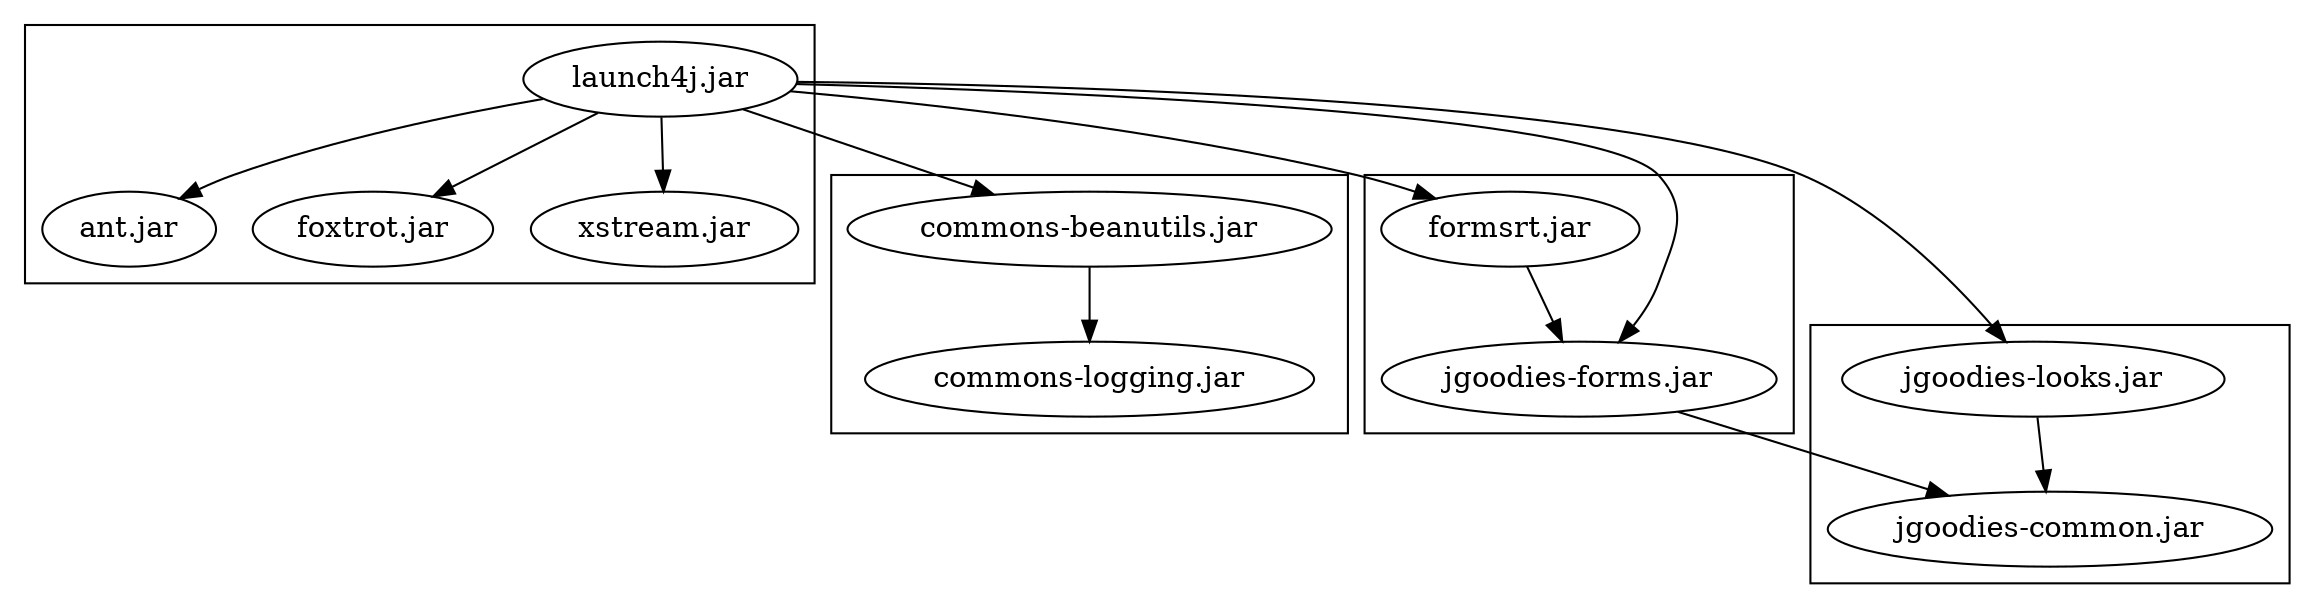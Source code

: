 digraph "summary" {
  "launch4j.jar"                       -> "ant.jar";
  "launch4j.jar"                       -> "commons-beanutils.jar";
  "launch4j.jar"                       -> "formsrt.jar";
  "launch4j.jar"                       -> "foxtrot.jar";
  "launch4j.jar"                       -> "jgoodies-forms.jar";
  "launch4j.jar"                       -> "jgoodies-looks.jar";
  "launch4j.jar"                       -> "xstream.jar";
  "commons-beanutils.jar"                       -> "commons-logging.jar";
  "formsrt.jar"                       -> "jgoodies-forms.jar";
  "jgoodies-forms.jar"                       -> "jgoodies-common.jar";
  "jgoodies-looks.jar"                       -> "jgoodies-common.jar";


  subgraph cluster_0 {
    "formsrt.jar";     "jgoodies-forms.jar"; 
  }
  subgraph cluster_1 {
    "jgoodies-looks.jar";     "jgoodies-common.jar"; 
  }
  subgraph cluster_2 {
    "launch4j.jar";     "ant.jar";     "foxtrot.jar";     "xstream.jar"; 
  }
  subgraph cluster_3 {
    "commons-beanutils.jar";     "commons-logging.jar"; 
  }
}

